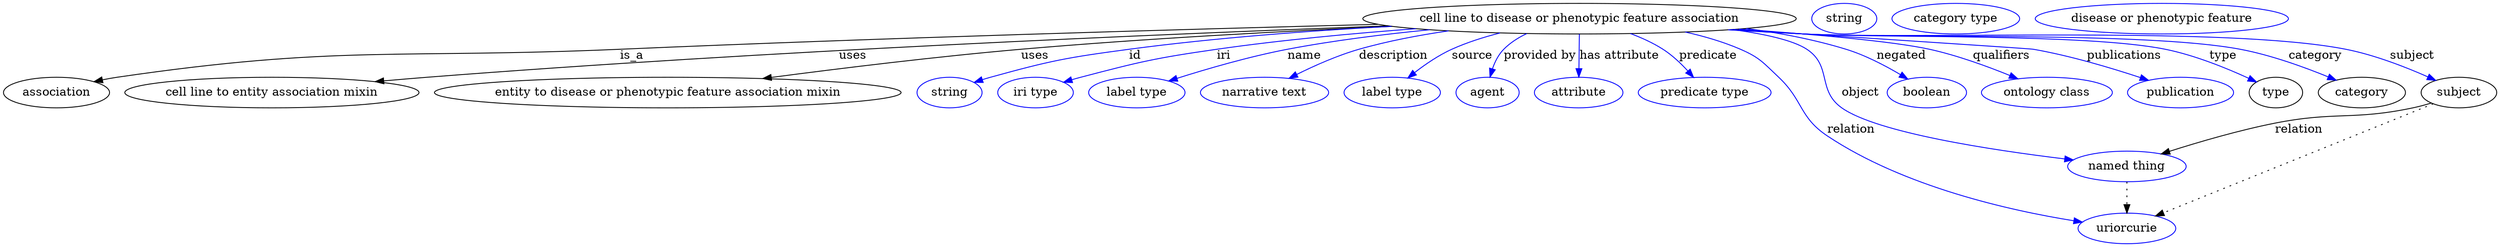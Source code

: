 digraph {
	graph [bb="0,0,2387.8,283"];
	node [label="\N"];
	"cell line to disease or phenotypic feature association"	[height=0.5,
		label="cell line to disease or phenotypic feature association",
		pos="1486,265",
		width=5.4342];
	association	[height=0.5,
		pos="50.046,178",
		width=1.3902];
	"cell line to disease or phenotypic feature association" -> association	[label=is_a,
		lp="591.05,221.5",
		pos="e,85.957,190.65 1302.9,258.61 1119.8,252.82 830.35,242.6 580.05,229 370.51,217.61 315.68,232.59 109.05,196 104.68,195.23 100.17,\
194.25 95.682,193.17"];
	"cell line to entity association mixin"	[height=0.5,
		pos="254.05,178",
		width=3.7733];
	"cell line to disease or phenotypic feature association" -> "cell line to entity association mixin"	[label=uses,
		lp="799.05,221.5",
		pos="e,349.65,190.8 1311,256.94 1095.7,247.37 719.4,227.73 398.05,196 385.69,194.78 372.75,193.4 359.91,191.96"];
	"entity to disease or phenotypic feature association mixin"	[height=0.5,
		pos="618.05,178",
		width=5.8495];
	"cell line to disease or phenotypic feature association" -> "entity to disease or phenotypic feature association mixin"	[label=uses,
		lp="963.05,221.5",
		pos="e,706.48,194.34 1314.1,256.41 1209,250.87 1072,242.02 951.05,229 871.85,220.48 782.62,206.86 716.48,195.99"];
	id	[color=blue,
		height=0.5,
		label=string,
		pos="877.05,178",
		width=0.84854];
	"cell line to disease or phenotypic feature association" -> id	[color=blue,
		label=id,
		lp="1061.5,221.5",
		pos="e,900.48,189.74 1315.8,256.11 1236.5,250.91 1141.1,242.48 1056,229 993.33,219.06 977.37,215.82 917.05,196 914.66,195.22 912.22,194.35 \
909.78,193.44",
		style=solid];
	iri	[color=blue,
		height=0.5,
		label="iri type",
		pos="962.05,178",
		width=1.011];
	"cell line to disease or phenotypic feature association" -> iri	[color=blue,
		label=iri,
		lp="1150.5,221.5",
		pos="e,989.6,189.77 1337.7,253.25 1277.4,247.73 1207.1,239.83 1144,229 1082.7,218.48 1067.5,214.14 1008,196 1005.1,195.11 1002.1,194.14 \
999.12,193.12",
		style=solid];
	name	[color=blue,
		height=0.5,
		label="label type",
		pos="1062,178",
		width=1.2638];
	"cell line to disease or phenotypic feature association" -> name	[color=blue,
		label=name,
		lp="1225.5,221.5",
		pos="e,1092.7,191.37 1349.3,252.12 1304.6,246.79 1254.9,239.31 1210,229 1172.8,220.43 1131.6,206.12 1102.2,195",
		style=solid];
	description	[color=blue,
		height=0.5,
		label="narrative text",
		pos="1183,178",
		width=1.6068];
	"cell line to disease or phenotypic feature association" -> description	[color=blue,
		label=description,
		lp="1310.5,221.5",
		pos="e,1207.6,194.38 1369,250.52 1339.5,245.39 1308.3,238.42 1280,229 1258,221.65 1234.8,209.86 1216.7,199.58",
		style=solid];
	source	[color=blue,
		height=0.5,
		label="label type",
		pos="1304,178",
		width=1.2638];
	"cell line to disease or phenotypic feature association" -> source	[color=blue,
		label=source,
		lp="1385,221.5",
		pos="e,1320.4,194.95 1415.7,248.18 1399.3,243.16 1382.1,236.83 1367,229 1353.1,221.76 1339.2,211.21 1328,201.66",
		style=solid];
	"provided by"	[color=blue,
		height=0.5,
		label=agent,
		pos="1397,178",
		width=0.83048];
	"cell line to disease or phenotypic feature association" -> "provided by"	[color=blue,
		label="provided by",
		lp="1449,221.5",
		pos="e,1400.2,195.95 1440.4,247.39 1431.5,242.53 1422.8,236.46 1416,229 1410.1,222.44 1406,213.84 1403.1,205.62",
		style=solid];
	"has attribute"	[color=blue,
		height=0.5,
		label=attribute,
		pos="1485,178",
		width=1.1193];
	"cell line to disease or phenotypic feature association" -> "has attribute"	[color=blue,
		label="has attribute",
		lp="1519.5,221.5",
		pos="e,1485.2,196.18 1485.8,246.8 1485.7,235.16 1485.5,219.55 1485.4,206.24",
		style=solid];
	predicate	[color=blue,
		height=0.5,
		label="predicate type",
		pos="1604,178",
		width=1.679];
	"cell line to disease or phenotypic feature association" -> predicate	[color=blue,
		label=predicate,
		lp="1600,221.5",
		pos="e,1590.9,195.77 1526.2,247.32 1536.7,242.14 1547.7,235.95 1557,229 1566.9,221.73 1576.4,212.26 1584.2,203.51",
		style=solid];
	object	[color=blue,
		height=0.5,
		label="named thing",
		pos="2022,91",
		width=1.5346];
	"cell line to disease or phenotypic feature association" -> object	[color=blue,
		label=object,
		lp="1764,178",
		pos="e,1967.2,93.334 1621.1,251.91 1657.5,246.6 1691,239.18 1706,229 1735.6,208.97 1718.4,181.26 1747,160 1808.6,114.28 1897.3,99.029 \
1957.1,94.091",
		style=solid];
	relation	[color=blue,
		height=0.5,
		label=uriorcurie,
		pos="2022,18",
		width=1.2638];
	"cell line to disease or phenotypic feature association" -> relation	[color=blue,
		label=relation,
		lp="1751,134.5",
		pos="e,1982.1,26.796 1572.3,248.84 1591.5,243.85 1611.4,237.36 1629,229 1651.1,218.55 1655.4,212.87 1673,196 1701.8,168.54 1697.6,150.02 \
1730,127 1805.6,73.357 1910.9,43.124 1972.3,29.006",
		style=solid];
	negated	[color=blue,
		height=0.5,
		label=boolean,
		pos="1828,178",
		width=1.0652];
	"cell line to disease or phenotypic feature association" -> negated	[color=blue,
		label=negated,
		lp="1802.5,221.5",
		pos="e,1810.3,194.07 1646.8,254.69 1682.2,249.4 1719,241.31 1752,229 1770.1,222.29 1788.1,210.66 1802.1,200.3",
		style=solid];
	qualifiers	[color=blue,
		height=0.5,
		label="ontology class",
		pos="1946,178",
		width=1.7151];
	"cell line to disease or phenotypic feature association" -> qualifiers	[color=blue,
		label=qualifiers,
		lp="1897.5,221.5",
		pos="e,1917.3,194.05 1622,252.03 1708.5,244.07 1807.9,234.17 1828,229 1855.8,221.88 1885.4,209.29 1908.1,198.53",
		style=solid];
	publications	[color=blue,
		height=0.5,
		label=publication,
		pos="2076,178",
		width=1.3902];
	"cell line to disease or phenotypic feature association" -> publications	[color=blue,
		label=publications,
		lp="2015.5,221.5",
		pos="e,2044.7,192.06 1624.8,252.3 1646.7,250.5 1669,248.68 1690,247 1795.3,238.61 1823.5,249.96 1927,229 1964.5,221.41 2005.6,207.14 \
2035.2,195.79",
		style=solid];
	type	[height=0.5,
		pos="2171,178",
		width=0.75];
	"cell line to disease or phenotypic feature association" -> type	[color=blue,
		label=type,
		lp="2112,221.5",
		pos="e,2150.9,190.26 1622.1,252.03 1644.8,250.21 1668.1,248.46 1690,247 1770.6,241.65 1974.2,246.32 2053,229 2084.8,222.04 2118.6,206.77 \
2141.9,194.93",
		style=solid];
	category	[height=0.5,
		pos="2257,178",
		width=1.1374];
	"cell line to disease or phenotypic feature association" -> category	[color=blue,
		label=category,
		lp="2199.5,221.5",
		pos="e,2231.1,191.97 1621,251.95 1644,250.12 1667.7,248.39 1690,247 1787.3,240.95 2032.7,248.87 2128,229 2161,222.14 2196.5,207.81 2221.9,\
196.24",
		style=solid];
	subject	[height=0.5,
		pos="2352,178",
		width=0.99297];
	"cell line to disease or phenotypic feature association" -> subject	[color=blue,
		label=subject,
		lp="2295.5,221.5",
		pos="e,2327.9,191.58 1620.1,251.87 1643.4,250.04 1667.4,248.32 1690,247 1809.2,240.04 2110.2,253.54 2227,229 2259.4,222.21 2294.1,207.7 \
2318.7,196.04",
		style=solid];
	object -> relation	[pos="e,2022,36.029 2022,72.813 2022,64.789 2022,55.047 2022,46.069",
		style=dotted];
	association_type	[color=blue,
		height=0.5,
		label=string,
		pos="1730,265",
		width=0.84854];
	association_category	[color=blue,
		height=0.5,
		label="category type",
		pos="1837,265",
		width=1.6249];
	subject -> object	[label=relation,
		lp="2193,134.5",
		pos="e,2055.8,105.29 2325.2,165.73 2319.3,163.57 2313,161.51 2307,160 2248.3,145.21 2231,155.63 2172,142 2135.4,133.53 2095,119.8 2065.4,\
108.87"];
	subject -> relation	[pos="e,2049.8,32.312 2327,164.99 2269.2,137.35 2126.6,69.067 2058.9,36.641",
		style=dotted];
	"cell line to disease or phenotypic feature association_subject"	[color=blue,
		height=0.5,
		label="disease or phenotypic feature",
		pos="2028,265",
		width=3.1775];
}
